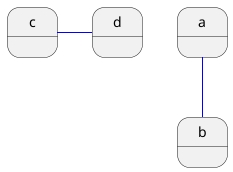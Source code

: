 {
  "sha1": "4dldl790fql88pjaml5n851m0bsv06h",
  "insertion": {
    "when": "2024-05-30T20:48:20.478Z",
    "url": "https://forum.plantuml.net/16797/change-state-diagram-arrowhead-color",
    "user": "plantuml@gmail.com"
  }
}
@startuml
<style>
stateDiagram {
  arrow {
    LineColor blue
    HeadColor none
  }
}
</style>

state a
state b

a --> b

state c
state d

c <-- d

@enduml
